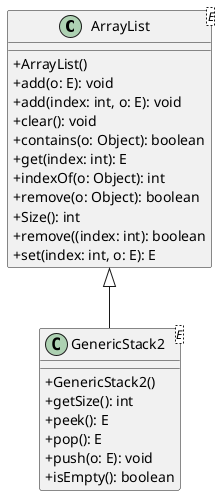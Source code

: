 @startuml Exercise19_2

skinparam classAttributeIconSize 0

class ArrayList<E> {
    +ArrayList()
    +add(o: E): void
    +add(index: int, o: E): void
    +clear(): void
    +contains(o: Object): boolean
    +get(index: int): E
    +indexOf(o: Object): int
    +remove(o: Object): boolean
    +Size(): int
    +remove((index: int): boolean
    +set(index: int, o: E): E
    }

class GenericStack2<E> extends ArrayList {
    +GenericStack2()
    +getSize(): int
    +peek(): E
    +pop(): E
    +push(o: E): void
    +isEmpty(): boolean
}
@enduml